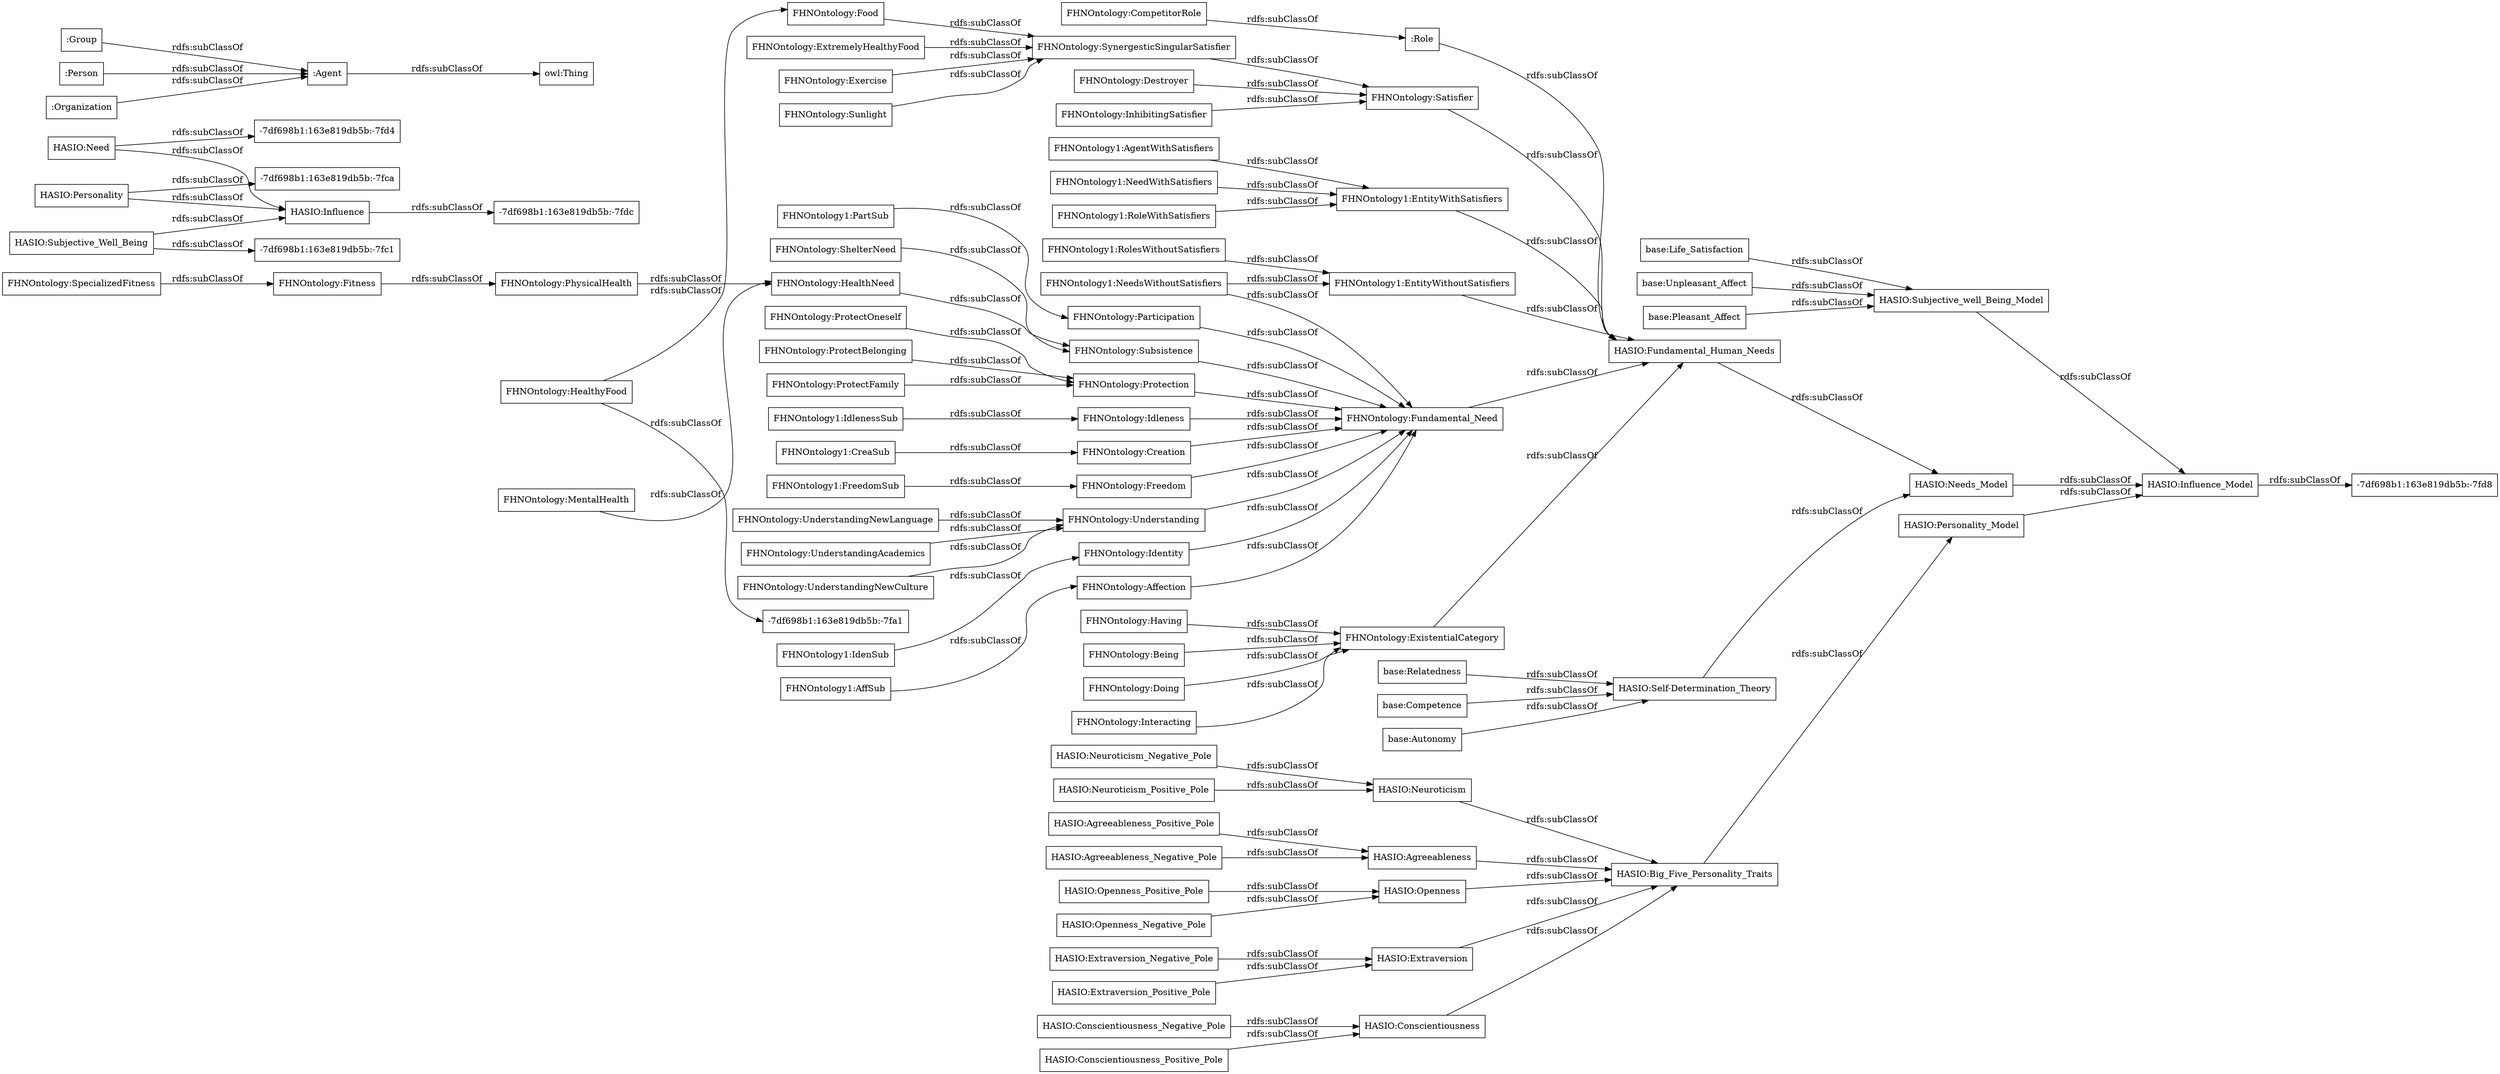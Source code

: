 digraph ar2dtool_diagram { 
rankdir=LR;
size="1000"
node [shape = rectangle, color="black"]; "HASIO:Extraversion" "HASIO:Personality" "HASIO:Subjective_well_Being_Model" "FHNOntology:SynergesticSingularSatisfier" "FHNOntology:Identity" "FHNOntology1:EntityWithSatisfiers" "FHNOntology1:FreedomSub" "FHNOntology1:NeedsWithoutSatisfiers" "HASIO:Neuroticism_Positive_Pole" "HASIO:Neuroticism_Negative_Pole" "FHNOntology:Exercise" "HASIO:Conscientiousness" "FHNOntology:ProtectBelonging" "FHNOntology:ProtectFamily" "-7df698b1:163e819db5b:-7fc1" "FHNOntology:Destroyer" ":Group" "HASIO:Influence" "FHNOntology1:IdenSub" "FHNOntology:Subsistence" "HASIO:Neuroticism" "HASIO:Conscientiousness_Positive_Pole" "FHNOntology1:RolesWithoutSatisfiers" "-7df698b1:163e819db5b:-7fa1" "FHNOntology1:CreaSub" "HASIO:Openness_Negative_Pole" ":Person" "base:Life_Satisfaction" "FHNOntology1:PartSub" "FHNOntology1:RoleWithSatisfiers" "HASIO:Fundamental_Human_Needs" "HASIO:Need" "FHNOntology:Fitness" "FHNOntology:Protection" "-7df698b1:163e819db5b:-7fd4" "-7df698b1:163e819db5b:-7fd8" "HASIO:Subjective_Well_Being" "HASIO:Self-Determination_Theory" "HASIO:Agreeableness" "FHNOntology:Fundamental_Need" "FHNOntology:SpecializedFitness" "HASIO:Extraversion_Positive_Pole" "HASIO:Openness_Positive_Pole" "FHNOntology:ExistentialCategory" "base:Unpleasant_Affect" "base:Autonomy" "HASIO:Conscientiousness_Negative_Pole" "FHNOntology1:EntityWithoutSatisfiers" "FHNOntology1:IdlenessSub" ":Role" "FHNOntology:UnderstandingAcademics" "FHNOntology:InhibitingSatisfier" ":Organization" "HASIO:Openness" "FHNOntology:Idleness" "-7df698b1:163e819db5b:-7fca" "FHNOntology:Creation" ":Agent" "FHNOntology:Being" "FHNOntology:Freedom" "FHNOntology:UnderstandingNewCulture" "FHNOntology:MentalHealth" "FHNOntology:Understanding" "FHNOntology:HealthyFood" "HASIO:Extraversion_Negative_Pole" "base:Relatedness" "FHNOntology:Affection" "FHNOntology:Satisfier" "-7df698b1:163e819db5b:-7fdc" "FHNOntology1:AgentWithSatisfiers" "HASIO:Personality_Model" "FHNOntology:UnderstandingNewLanguage" "HASIO:Agreeableness_Negative_Pole" "FHNOntology:HealthNeed" "FHNOntology1:NeedWithSatisfiers" "FHNOntology:PhysicalHealth" "base:Pleasant_Affect" "FHNOntology:Doing" "HASIO:Big_Five_Personality_Traits" "FHNOntology:Interacting" "FHNOntology1:AffSub" "HASIO:Needs_Model" "FHNOntology:ShelterNeed" "FHNOntology:CompetitorRole" "HASIO:Agreeableness_Positive_Pole" "FHNOntology:Having" "FHNOntology:ProtectOneself" "base:Competence" "FHNOntology:Sunlight" "FHNOntology:Food" "HASIO:Influence_Model" "FHNOntology:Participation" "FHNOntology:ExtremelyHealthyFood" ; /*classes style*/
	"FHNOntology:Interacting" -> "FHNOntology:ExistentialCategory" [ label = "rdfs:subClassOf" ];
	"FHNOntology:UnderstandingNewCulture" -> "FHNOntology:Understanding" [ label = "rdfs:subClassOf" ];
	"FHNOntology:PhysicalHealth" -> "FHNOntology:HealthNeed" [ label = "rdfs:subClassOf" ];
	"FHNOntology:Creation" -> "FHNOntology:Fundamental_Need" [ label = "rdfs:subClassOf" ];
	"FHNOntology:Exercise" -> "FHNOntology:SynergesticSingularSatisfier" [ label = "rdfs:subClassOf" ];
	"FHNOntology1:EntityWithoutSatisfiers" -> "HASIO:Fundamental_Human_Needs" [ label = "rdfs:subClassOf" ];
	"HASIO:Neuroticism" -> "HASIO:Big_Five_Personality_Traits" [ label = "rdfs:subClassOf" ];
	"FHNOntology:Food" -> "FHNOntology:SynergesticSingularSatisfier" [ label = "rdfs:subClassOf" ];
	"base:Competence" -> "HASIO:Self-Determination_Theory" [ label = "rdfs:subClassOf" ];
	"FHNOntology:Affection" -> "FHNOntology:Fundamental_Need" [ label = "rdfs:subClassOf" ];
	"FHNOntology:Identity" -> "FHNOntology:Fundamental_Need" [ label = "rdfs:subClassOf" ];
	"FHNOntology:UnderstandingAcademics" -> "FHNOntology:Understanding" [ label = "rdfs:subClassOf" ];
	"FHNOntology1:FreedomSub" -> "FHNOntology:Freedom" [ label = "rdfs:subClassOf" ];
	"FHNOntology:Fundamental_Need" -> "HASIO:Fundamental_Human_Needs" [ label = "rdfs:subClassOf" ];
	"FHNOntology1:RolesWithoutSatisfiers" -> "FHNOntology1:EntityWithoutSatisfiers" [ label = "rdfs:subClassOf" ];
	"FHNOntology:InhibitingSatisfier" -> "FHNOntology:Satisfier" [ label = "rdfs:subClassOf" ];
	"FHNOntology:Being" -> "FHNOntology:ExistentialCategory" [ label = "rdfs:subClassOf" ];
	"FHNOntology1:NeedWithSatisfiers" -> "FHNOntology1:EntityWithSatisfiers" [ label = "rdfs:subClassOf" ];
	"HASIO:Conscientiousness_Negative_Pole" -> "HASIO:Conscientiousness" [ label = "rdfs:subClassOf" ];
	"FHNOntology:Subsistence" -> "FHNOntology:Fundamental_Need" [ label = "rdfs:subClassOf" ];
	"FHNOntology:Participation" -> "FHNOntology:Fundamental_Need" [ label = "rdfs:subClassOf" ];
	"FHNOntology:Doing" -> "FHNOntology:ExistentialCategory" [ label = "rdfs:subClassOf" ];
	"HASIO:Openness_Negative_Pole" -> "HASIO:Openness" [ label = "rdfs:subClassOf" ];
	"base:Autonomy" -> "HASIO:Self-Determination_Theory" [ label = "rdfs:subClassOf" ];
	"FHNOntology:SpecializedFitness" -> "FHNOntology:Fitness" [ label = "rdfs:subClassOf" ];
	"FHNOntology:ShelterNeed" -> "FHNOntology:Subsistence" [ label = "rdfs:subClassOf" ];
	"FHNOntology:Understanding" -> "FHNOntology:Fundamental_Need" [ label = "rdfs:subClassOf" ];
	"FHNOntology:Fitness" -> "FHNOntology:PhysicalHealth" [ label = "rdfs:subClassOf" ];
	"FHNOntology:UnderstandingNewLanguage" -> "FHNOntology:Understanding" [ label = "rdfs:subClassOf" ];
	"HASIO:Extraversion_Positive_Pole" -> "HASIO:Extraversion" [ label = "rdfs:subClassOf" ];
	"FHNOntology:Destroyer" -> "FHNOntology:Satisfier" [ label = "rdfs:subClassOf" ];
	"HASIO:Subjective_well_Being_Model" -> "HASIO:Influence_Model" [ label = "rdfs:subClassOf" ];
	":Role" -> "HASIO:Fundamental_Human_Needs" [ label = "rdfs:subClassOf" ];
	"FHNOntology1:RoleWithSatisfiers" -> "FHNOntology1:EntityWithSatisfiers" [ label = "rdfs:subClassOf" ];
	"FHNOntology:CompetitorRole" -> ":Role" [ label = "rdfs:subClassOf" ];
	"FHNOntology:ProtectFamily" -> "FHNOntology:Protection" [ label = "rdfs:subClassOf" ];
	"HASIO:Subjective_Well_Being" -> "-7df698b1:163e819db5b:-7fc1" [ label = "rdfs:subClassOf" ];
	"HASIO:Subjective_Well_Being" -> "HASIO:Influence" [ label = "rdfs:subClassOf" ];
	"HASIO:Neuroticism_Positive_Pole" -> "HASIO:Neuroticism" [ label = "rdfs:subClassOf" ];
	"HASIO:Agreeableness_Positive_Pole" -> "HASIO:Agreeableness" [ label = "rdfs:subClassOf" ];
	"FHNOntology:MentalHealth" -> "FHNOntology:HealthNeed" [ label = "rdfs:subClassOf" ];
	"HASIO:Conscientiousness" -> "HASIO:Big_Five_Personality_Traits" [ label = "rdfs:subClassOf" ];
	"FHNOntology1:AgentWithSatisfiers" -> "FHNOntology1:EntityWithSatisfiers" [ label = "rdfs:subClassOf" ];
	"HASIO:Need" -> "-7df698b1:163e819db5b:-7fd4" [ label = "rdfs:subClassOf" ];
	"HASIO:Need" -> "HASIO:Influence" [ label = "rdfs:subClassOf" ];
	"HASIO:Self-Determination_Theory" -> "HASIO:Needs_Model" [ label = "rdfs:subClassOf" ];
	"base:Life_Satisfaction" -> "HASIO:Subjective_well_Being_Model" [ label = "rdfs:subClassOf" ];
	"base:Relatedness" -> "HASIO:Self-Determination_Theory" [ label = "rdfs:subClassOf" ];
	"FHNOntology1:PartSub" -> "FHNOntology:Participation" [ label = "rdfs:subClassOf" ];
	"FHNOntology1:NeedsWithoutSatisfiers" -> "FHNOntology:Fundamental_Need" [ label = "rdfs:subClassOf" ];
	"FHNOntology1:NeedsWithoutSatisfiers" -> "FHNOntology1:EntityWithoutSatisfiers" [ label = "rdfs:subClassOf" ];
	"HASIO:Extraversion_Negative_Pole" -> "HASIO:Extraversion" [ label = "rdfs:subClassOf" ];
	":Organization" -> ":Agent" [ label = "rdfs:subClassOf" ];
	"FHNOntology:Protection" -> "FHNOntology:Fundamental_Need" [ label = "rdfs:subClassOf" ];
	"HASIO:Personality" -> "-7df698b1:163e819db5b:-7fca" [ label = "rdfs:subClassOf" ];
	"HASIO:Personality" -> "HASIO:Influence" [ label = "rdfs:subClassOf" ];
	"FHNOntology1:IdlenessSub" -> "FHNOntology:Idleness" [ label = "rdfs:subClassOf" ];
	"FHNOntology:ProtectOneself" -> "FHNOntology:Protection" [ label = "rdfs:subClassOf" ];
	"FHNOntology1:IdenSub" -> "FHNOntology:Identity" [ label = "rdfs:subClassOf" ];
	"HASIO:Agreeableness" -> "HASIO:Big_Five_Personality_Traits" [ label = "rdfs:subClassOf" ];
	"HASIO:Openness" -> "HASIO:Big_Five_Personality_Traits" [ label = "rdfs:subClassOf" ];
	"HASIO:Influence_Model" -> "-7df698b1:163e819db5b:-7fd8" [ label = "rdfs:subClassOf" ];
	"FHNOntology:ExistentialCategory" -> "HASIO:Fundamental_Human_Needs" [ label = "rdfs:subClassOf" ];
	"FHNOntology1:AffSub" -> "FHNOntology:Affection" [ label = "rdfs:subClassOf" ];
	"FHNOntology:SynergesticSingularSatisfier" -> "FHNOntology:Satisfier" [ label = "rdfs:subClassOf" ];
	"HASIO:Neuroticism_Negative_Pole" -> "HASIO:Neuroticism" [ label = "rdfs:subClassOf" ];
	":Agent" -> "owl:Thing" [ label = "rdfs:subClassOf" ];
	"HASIO:Agreeableness_Negative_Pole" -> "HASIO:Agreeableness" [ label = "rdfs:subClassOf" ];
	"FHNOntology1:EntityWithSatisfiers" -> "HASIO:Fundamental_Human_Needs" [ label = "rdfs:subClassOf" ];
	"FHNOntology:Satisfier" -> "HASIO:Fundamental_Human_Needs" [ label = "rdfs:subClassOf" ];
	"HASIO:Influence" -> "-7df698b1:163e819db5b:-7fdc" [ label = "rdfs:subClassOf" ];
	"HASIO:Personality_Model" -> "HASIO:Influence_Model" [ label = "rdfs:subClassOf" ];
	"FHNOntology:Freedom" -> "FHNOntology:Fundamental_Need" [ label = "rdfs:subClassOf" ];
	":Person" -> ":Agent" [ label = "rdfs:subClassOf" ];
	"FHNOntology:HealthNeed" -> "FHNOntology:Subsistence" [ label = "rdfs:subClassOf" ];
	"FHNOntology1:CreaSub" -> "FHNOntology:Creation" [ label = "rdfs:subClassOf" ];
	"FHNOntology:ExtremelyHealthyFood" -> "FHNOntology:SynergesticSingularSatisfier" [ label = "rdfs:subClassOf" ];
	"HASIO:Needs_Model" -> "HASIO:Influence_Model" [ label = "rdfs:subClassOf" ];
	"HASIO:Fundamental_Human_Needs" -> "HASIO:Needs_Model" [ label = "rdfs:subClassOf" ];
	"FHNOntology:Having" -> "FHNOntology:ExistentialCategory" [ label = "rdfs:subClassOf" ];
	"base:Unpleasant_Affect" -> "HASIO:Subjective_well_Being_Model" [ label = "rdfs:subClassOf" ];
	"FHNOntology:Idleness" -> "FHNOntology:Fundamental_Need" [ label = "rdfs:subClassOf" ];
	"base:Pleasant_Affect" -> "HASIO:Subjective_well_Being_Model" [ label = "rdfs:subClassOf" ];
	":Group" -> ":Agent" [ label = "rdfs:subClassOf" ];
	"HASIO:Big_Five_Personality_Traits" -> "HASIO:Personality_Model" [ label = "rdfs:subClassOf" ];
	"HASIO:Conscientiousness_Positive_Pole" -> "HASIO:Conscientiousness" [ label = "rdfs:subClassOf" ];
	"FHNOntology:ProtectBelonging" -> "FHNOntology:Protection" [ label = "rdfs:subClassOf" ];
	"FHNOntology:Sunlight" -> "FHNOntology:SynergesticSingularSatisfier" [ label = "rdfs:subClassOf" ];
	"FHNOntology:HealthyFood" -> "-7df698b1:163e819db5b:-7fa1" [ label = "rdfs:subClassOf" ];
	"FHNOntology:HealthyFood" -> "FHNOntology:Food" [ label = "rdfs:subClassOf" ];
	"HASIO:Openness_Positive_Pole" -> "HASIO:Openness" [ label = "rdfs:subClassOf" ];
	"HASIO:Extraversion" -> "HASIO:Big_Five_Personality_Traits" [ label = "rdfs:subClassOf" ];

}
